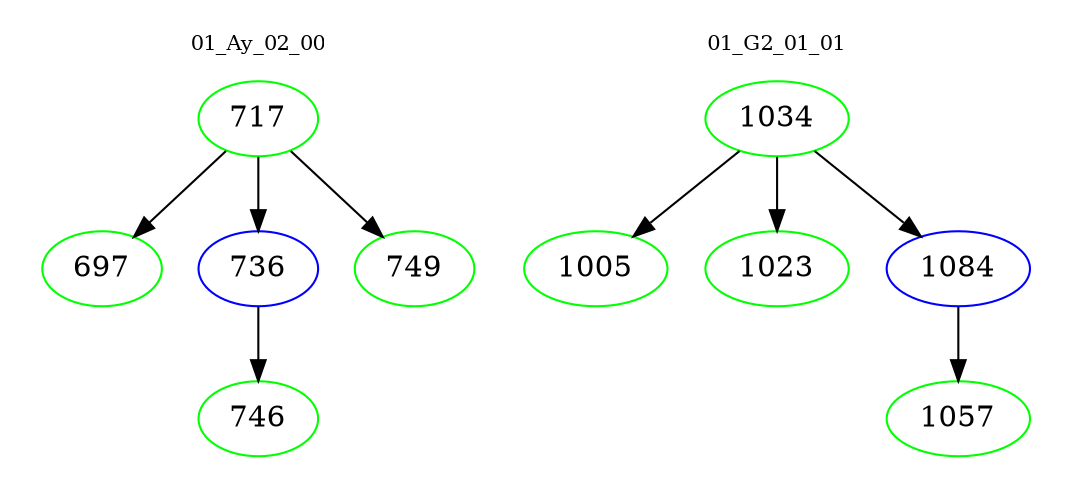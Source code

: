 digraph{
subgraph cluster_0 {
color = white
label = "01_Ay_02_00";
fontsize=10;
T0_717 [label="717", color="green"]
T0_717 -> T0_697 [color="black"]
T0_697 [label="697", color="green"]
T0_717 -> T0_736 [color="black"]
T0_736 [label="736", color="blue"]
T0_736 -> T0_746 [color="black"]
T0_746 [label="746", color="green"]
T0_717 -> T0_749 [color="black"]
T0_749 [label="749", color="green"]
}
subgraph cluster_1 {
color = white
label = "01_G2_01_01";
fontsize=10;
T1_1034 [label="1034", color="green"]
T1_1034 -> T1_1005 [color="black"]
T1_1005 [label="1005", color="green"]
T1_1034 -> T1_1023 [color="black"]
T1_1023 [label="1023", color="green"]
T1_1034 -> T1_1084 [color="black"]
T1_1084 [label="1084", color="blue"]
T1_1084 -> T1_1057 [color="black"]
T1_1057 [label="1057", color="green"]
}
}
